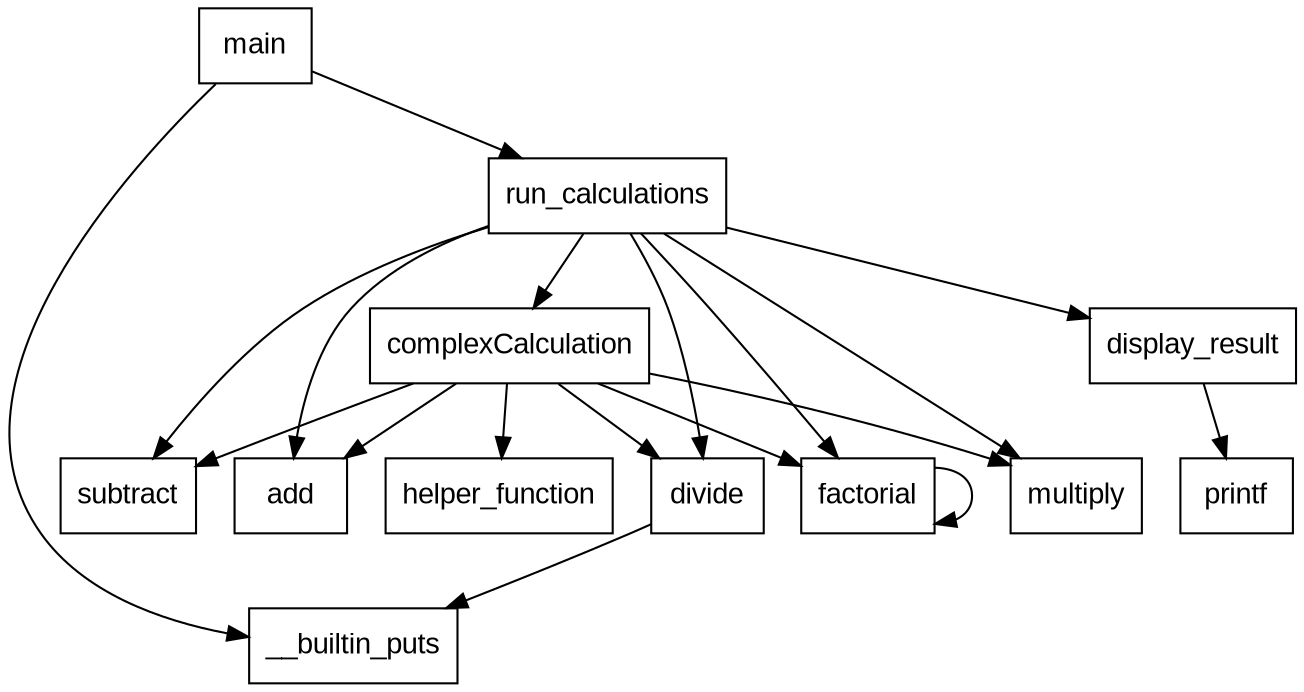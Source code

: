 digraph CallGraph {
    node [shape=box, fontname="Arial"];
    "__builtin_puts" [label="__builtin_puts"];
    "complexCalculation" [label="complexCalculation"];
    "factorial" [label="factorial"];
    "divide" [label="divide"];
    "multiply" [label="multiply"];
    "subtract" [label="subtract"];
    "add" [label="add"];
    "printf" [label="printf"];
    "main" [label="main"];
    "run_calculations" [label="run_calculations"];
    "display_result" [label="display_result"];
    "helper_function" [label="helper_function"];
    "complexCalculation" -> "add";
    "complexCalculation" -> "multiply";
    "complexCalculation" -> "subtract";
    "complexCalculation" -> "helper_function";
    "complexCalculation" -> "divide";
    "complexCalculation" -> "factorial";
    "factorial" -> "factorial";
    "divide" -> "__builtin_puts";
    "main" -> "run_calculations";
    "main" -> "__builtin_puts";
    "run_calculations" -> "add";
    "run_calculations" -> "multiply";
    "run_calculations" -> "subtract";
    "run_calculations" -> "complexCalculation";
    "run_calculations" -> "divide";
    "run_calculations" -> "display_result";
    "run_calculations" -> "factorial";
    "display_result" -> "printf";
}
